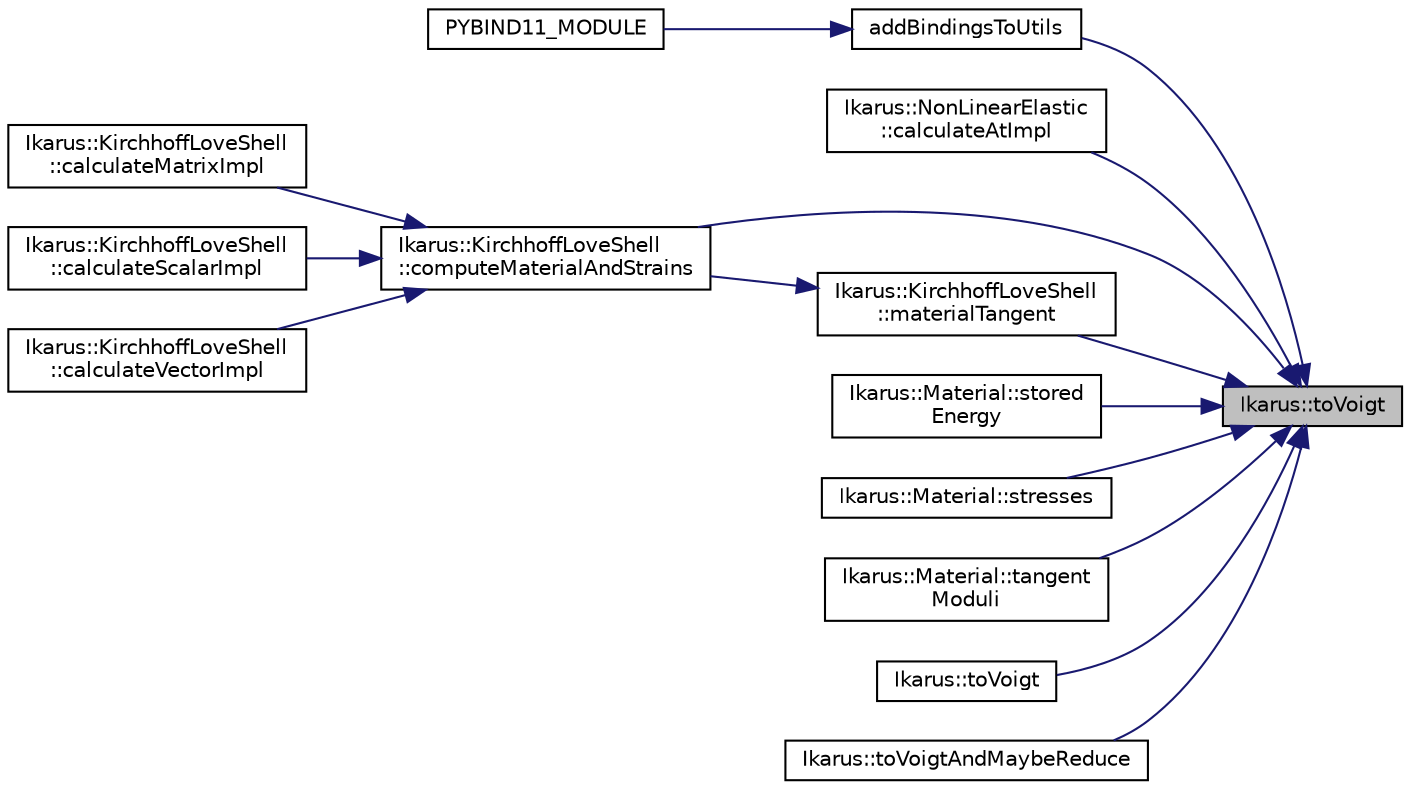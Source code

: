 digraph "Ikarus::toVoigt"
{
 // LATEX_PDF_SIZE
  edge [fontname="Helvetica",fontsize="10",labelfontname="Helvetica",labelfontsize="10"];
  node [fontname="Helvetica",fontsize="10",shape=record];
  rankdir="RL";
  Node1 [label="Ikarus::toVoigt",height=0.2,width=0.4,color="black", fillcolor="grey75", style="filled", fontcolor="black",tooltip="Converts 2D indices to Voigt notation index."];
  Node1 -> Node2 [dir="back",color="midnightblue",fontsize="10",style="solid"];
  Node2 [label="addBindingsToUtils",height=0.2,width=0.4,color="black", fillcolor="white", style="filled",URL="$a00379.html#ga1fbedbac54712740abe25ceab2990472",tooltip=" "];
  Node2 -> Node3 [dir="back",color="midnightblue",fontsize="10",style="solid"];
  Node3 [label="PYBIND11_MODULE",height=0.2,width=0.4,color="black", fillcolor="white", style="filled",URL="$a00347.html#a0e4f7cface71bec1c24bbed3aaa798d8",tooltip=" "];
  Node1 -> Node4 [dir="back",color="midnightblue",fontsize="10",style="solid"];
  Node4 [label="Ikarus::NonLinearElastic\l::calculateAtImpl",height=0.2,width=0.4,color="black", fillcolor="white", style="filled",URL="$a01524.html#a7c8edbff09762bdb9cae26d4cf6b0a91",tooltip="Calculates a requested result at a specific local position."];
  Node1 -> Node5 [dir="back",color="midnightblue",fontsize="10",style="solid"];
  Node5 [label="Ikarus::KirchhoffLoveShell\l::computeMaterialAndStrains",height=0.2,width=0.4,color="black", fillcolor="white", style="filled",URL="$a01452.html#a2116db254c03a1873dc6d1d432d8eaa1",tooltip="Compute material properties and strains at a given integration point."];
  Node5 -> Node6 [dir="back",color="midnightblue",fontsize="10",style="solid"];
  Node6 [label="Ikarus::KirchhoffLoveShell\l::calculateMatrixImpl",height=0.2,width=0.4,color="black", fillcolor="white", style="filled",URL="$a01452.html#a71e905f315ca4efee16150b0c43fbabe",tooltip=" "];
  Node5 -> Node7 [dir="back",color="midnightblue",fontsize="10",style="solid"];
  Node7 [label="Ikarus::KirchhoffLoveShell\l::calculateScalarImpl",height=0.2,width=0.4,color="black", fillcolor="white", style="filled",URL="$a01452.html#ac901c3457b487e52ca4c40ccfb1e69a6",tooltip=" "];
  Node5 -> Node8 [dir="back",color="midnightblue",fontsize="10",style="solid"];
  Node8 [label="Ikarus::KirchhoffLoveShell\l::calculateVectorImpl",height=0.2,width=0.4,color="black", fillcolor="white", style="filled",URL="$a01452.html#a14aa1287417c41d90c1f9cad4738cc93",tooltip=" "];
  Node1 -> Node9 [dir="back",color="midnightblue",fontsize="10",style="solid"];
  Node9 [label="Ikarus::KirchhoffLoveShell\l::materialTangent",height=0.2,width=0.4,color="black", fillcolor="white", style="filled",URL="$a01452.html#a0a02eda2ec4b244354d313e8c98568f6",tooltip="Gets the material tangent matrix for the linear elastic material."];
  Node9 -> Node5 [dir="back",color="midnightblue",fontsize="10",style="solid"];
  Node1 -> Node10 [dir="back",color="midnightblue",fontsize="10",style="solid"];
  Node10 [label="Ikarus::Material::stored\lEnergy",height=0.2,width=0.4,color="black", fillcolor="white", style="filled",URL="$a01492.html#ab2015ecf069d4d5022852d7cfc62c689",tooltip="Return the stored potential energy of the material."];
  Node1 -> Node11 [dir="back",color="midnightblue",fontsize="10",style="solid"];
  Node11 [label="Ikarus::Material::stresses",height=0.2,width=0.4,color="black", fillcolor="white", style="filled",URL="$a01492.html#ae47b0b923d01f3f2abcf5d3fd5ff04bc",tooltip="Get the stresses of the material."];
  Node1 -> Node12 [dir="back",color="midnightblue",fontsize="10",style="solid"];
  Node12 [label="Ikarus::Material::tangent\lModuli",height=0.2,width=0.4,color="black", fillcolor="white", style="filled",URL="$a01492.html#a2d9d9509fa8bbdc909868c8fd0dfe5fd",tooltip="Get the tangentModuli of the material."];
  Node1 -> Node13 [dir="back",color="midnightblue",fontsize="10",style="solid"];
  Node13 [label="Ikarus::toVoigt",height=0.2,width=0.4,color="black", fillcolor="white", style="filled",URL="$a00380.html#ga8777400d7d11c49d46f3c6be2698722e",tooltip="Converts a fourth-order tensor of fixed size 3x3x3x3 to a Voigt notation matrix of size 6x6."];
  Node1 -> Node14 [dir="back",color="midnightblue",fontsize="10",style="solid"];
  Node14 [label="Ikarus::toVoigtAndMaybeReduce",height=0.2,width=0.4,color="black", fillcolor="white", style="filled",URL="$a00379.html#ga378c5569b7b899586e7c8006fb776351",tooltip="Converts a 3x3 matrix to Voigt notation, possibly reducing it based on material properties."];
}

